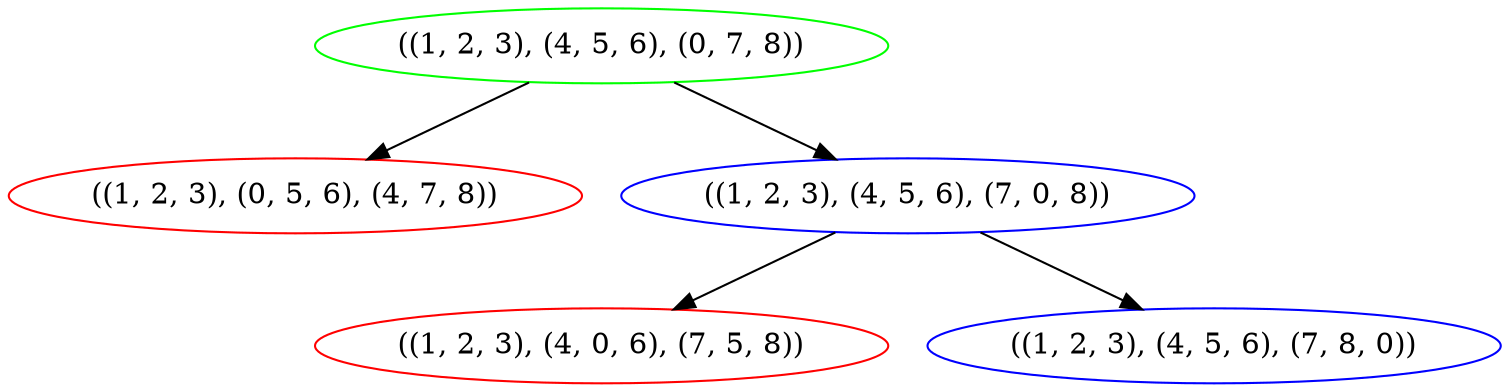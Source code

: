 digraph {
	"((1, 2, 3), (4, 5, 6), (0, 7, 8))" [color=green]
	"((1, 2, 3), (0, 5, 6), (4, 7, 8))" [color=red]
	"((1, 2, 3), (4, 5, 6), (7, 0, 8))" [color=blue]
	"((1, 2, 3), (4, 0, 6), (7, 5, 8))" [color=red]
	"((1, 2, 3), (4, 5, 6), (7, 8, 0))" [color=blue]
	"((1, 2, 3), (4, 5, 6), (0, 7, 8))" -> "((1, 2, 3), (0, 5, 6), (4, 7, 8))"
	"((1, 2, 3), (4, 5, 6), (0, 7, 8))" -> "((1, 2, 3), (4, 5, 6), (7, 0, 8))"
	"((1, 2, 3), (4, 5, 6), (7, 0, 8))" -> "((1, 2, 3), (4, 0, 6), (7, 5, 8))"
	"((1, 2, 3), (4, 5, 6), (7, 0, 8))" -> "((1, 2, 3), (4, 5, 6), (7, 8, 0))"
}
